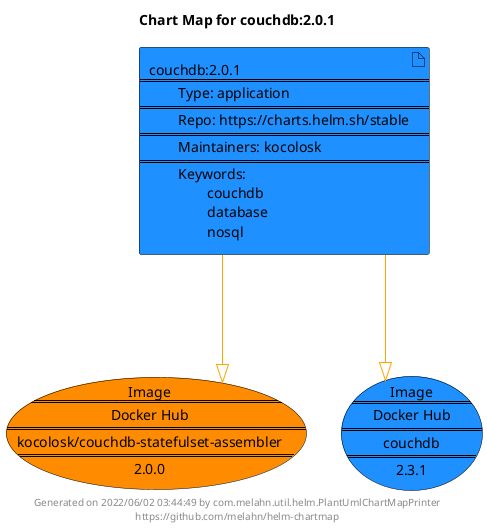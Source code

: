@startuml
skinparam linetype ortho
skinparam backgroundColor white
skinparam usecaseBorderColor black
skinparam usecaseArrowColor LightSlateGray
skinparam artifactBorderColor black
skinparam artifactArrowColor LightSlateGray

title Chart Map for couchdb:2.0.1

'There is one referenced Helm Chart
artifact "couchdb:2.0.1\n====\n\tType: application\n====\n\tRepo: https://charts.helm.sh/stable\n====\n\tMaintainers: kocolosk\n====\n\tKeywords: \n\t\tcouchdb\n\t\tdatabase\n\t\tnosql" as couchdb_2_0_1 #DodgerBlue

'There are 2 referenced Docker Images
usecase "Image\n====\nDocker Hub\n====\nkocolosk/couchdb-statefulset-assembler\n====\n2.0.0" as kocolosk_couchdb_statefulset_assembler_2_0_0 #Darkorange
usecase "Image\n====\nDocker Hub\n====\ncouchdb\n====\n2.3.1" as couchdb_2_3_1 #DodgerBlue

'Chart Dependencies
couchdb_2_0_1--[#orange]-|>kocolosk_couchdb_statefulset_assembler_2_0_0
couchdb_2_0_1--[#orange]-|>couchdb_2_3_1

center footer Generated on 2022/06/02 03:44:49 by com.melahn.util.helm.PlantUmlChartMapPrinter\nhttps://github.com/melahn/helm-chartmap
@enduml
